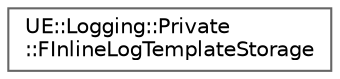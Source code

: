 digraph "Graphical Class Hierarchy"
{
 // INTERACTIVE_SVG=YES
 // LATEX_PDF_SIZE
  bgcolor="transparent";
  edge [fontname=Helvetica,fontsize=10,labelfontname=Helvetica,labelfontsize=10];
  node [fontname=Helvetica,fontsize=10,shape=box,height=0.2,width=0.4];
  rankdir="LR";
  Node0 [id="Node000000",label="UE::Logging::Private\l::FInlineLogTemplateStorage",height=0.2,width=0.4,color="grey40", fillcolor="white", style="filled",URL="$d3/d17/classUE_1_1Logging_1_1Private_1_1FInlineLogTemplateStorage.html",tooltip="Store a log template in an inline byte array."];
}
